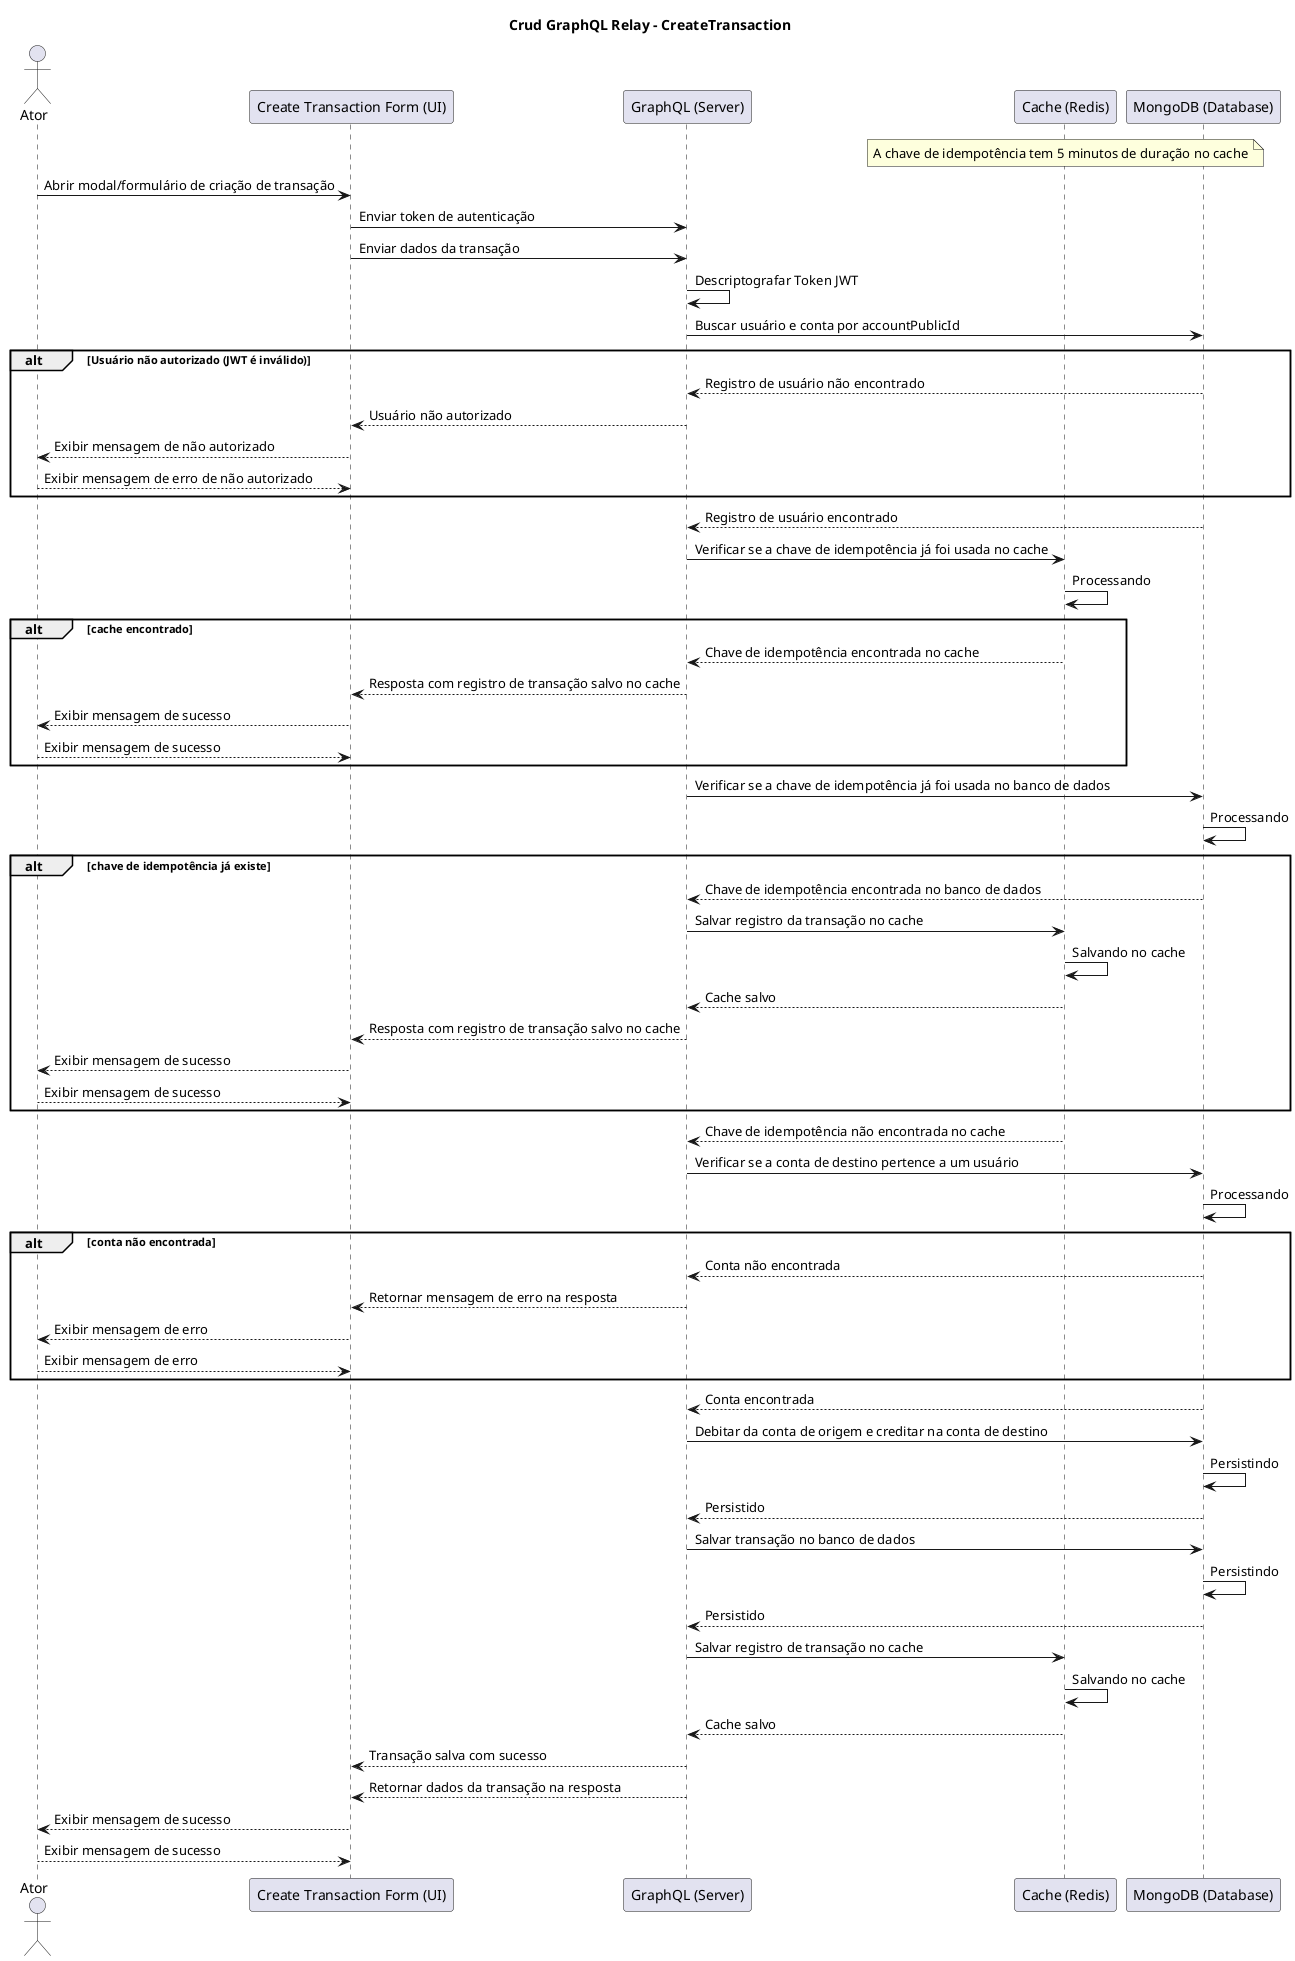 @startuml Crud GraphQL Relay - CreateTransaction
actor "Ator"
title Crud GraphQL Relay - CreateTransaction

participant "Create Transaction Form (UI)" as CreateTransactionForm
participant "GraphQL (Server)" as GraphQLServer
participant "Cache (Redis)" as RedisCache
participant "MongoDB (Database)" as MongoDB

note over RedisCache: A chave de idempotência tem 5 minutos de duração no cache

"Ator" -> CreateTransactionForm: Abrir modal/formulário de criação de transação
CreateTransactionForm -> GraphQLServer: Enviar token de autenticação
CreateTransactionForm -> GraphQLServer: Enviar dados da transação
GraphQLServer -> GraphQLServer: Descriptografar Token JWT
GraphQLServer -> MongoDB: Buscar usuário e conta por accountPublicId

alt Usuário não autorizado (JWT é inválido)
  GraphQLServer <-- MongoDB: Registro de usuário não encontrado
  CreateTransactionForm <-- GraphQLServer: Usuário não autorizado
  "Ator" <-- CreateTransactionForm: Exibir mensagem de não autorizado
  return Exibir mensagem de erro de não autorizado
end

GraphQLServer <-- MongoDB: Registro de usuário encontrado
GraphQLServer -> RedisCache: Verificar se a chave de idempotência já foi usada no cache
RedisCache -> RedisCache: Processando
alt cache encontrado
  GraphQLServer <-- RedisCache: Chave de idempotência encontrada no cache
  CreateTransactionForm <-- GraphQLServer: Resposta com registro de transação salvo no cache
  "Ator" <-- CreateTransactionForm: Exibir mensagem de sucesso
  return Exibir mensagem de sucesso
end

GraphQLServer -> MongoDB: Verificar se a chave de idempotência já foi usada no banco de dados
MongoDB -> MongoDB: Processando
alt chave de idempotência já existe
  GraphQLServer <-- MongoDB: Chave de idempotência encontrada no banco de dados
  GraphQLServer -> RedisCache: Salvar registro da transação no cache
  RedisCache -> RedisCache: Salvando no cache
  GraphQLServer <-- RedisCache: Cache salvo
  CreateTransactionForm <-- GraphQLServer: Resposta com registro de transação salvo no cache
  "Ator" <-- CreateTransactionForm: Exibir mensagem de sucesso
  return Exibir mensagem de sucesso
end

GraphQLServer <-- RedisCache: Chave de idempotência não encontrada no cache
GraphQLServer -> MongoDB: Verificar se a conta de destino pertence a um usuário
MongoDB -> MongoDB: Processando
alt conta não encontrada
  GraphQLServer <-- MongoDB: Conta não encontrada
  CreateTransactionForm <-- GraphQLServer: Retornar mensagem de erro na resposta
  "Ator" <-- CreateTransactionForm: Exibir mensagem de erro
  return Exibir mensagem de erro
end
GraphQLServer <-- MongoDB: Conta encontrada
GraphQLServer -> MongoDB: Debitar da conta de origem e creditar na conta de destino
MongoDB -> MongoDB: Persistindo
GraphQLServer <-- MongoDB: Persistido
GraphQLServer -> MongoDB: Salvar transação no banco de dados
MongoDB -> MongoDB: Persistindo
GraphQLServer <-- MongoDB: Persistido
GraphQLServer -> RedisCache: Salvar registro de transação no cache
RedisCache -> RedisCache: Salvando no cache
GraphQLServer <-- RedisCache: Cache salvo

CreateTransactionForm <-- GraphQLServer: Transação salva com sucesso
CreateTransactionForm <-- GraphQLServer: Retornar dados da transação na resposta
"Ator" <-- CreateTransactionForm: Exibir mensagem de sucesso
return Exibir mensagem de sucesso
@enduml
